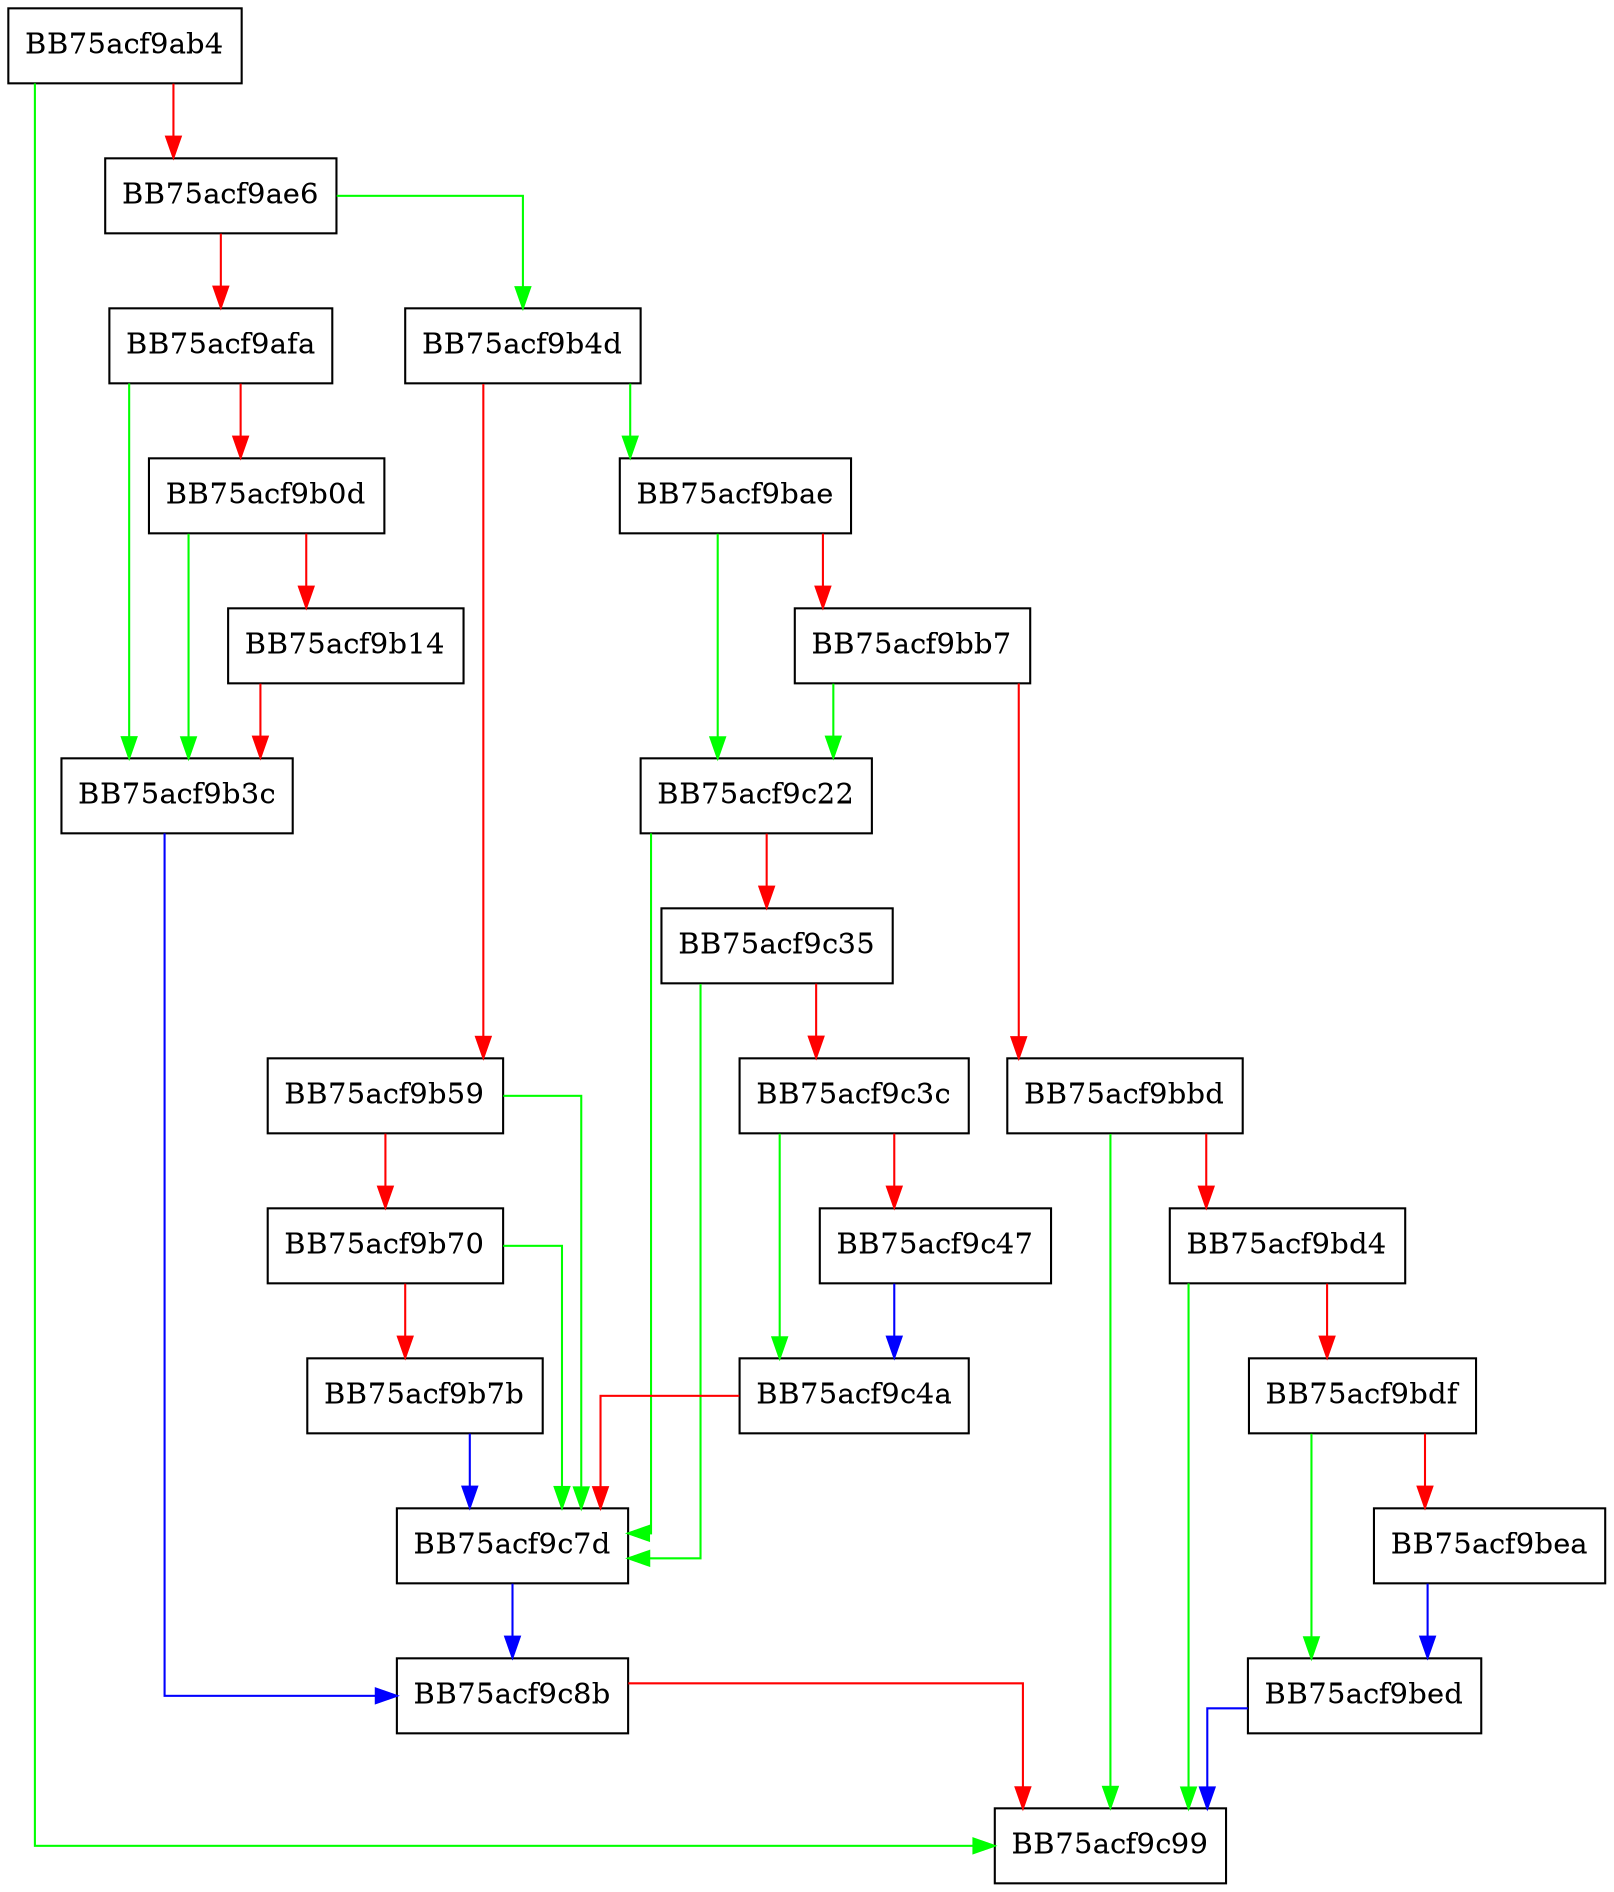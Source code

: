 digraph ValidateDispatchEntry {
  node [shape="box"];
  graph [splines=ortho];
  BB75acf9ab4 -> BB75acf9c99 [color="green"];
  BB75acf9ab4 -> BB75acf9ae6 [color="red"];
  BB75acf9ae6 -> BB75acf9b4d [color="green"];
  BB75acf9ae6 -> BB75acf9afa [color="red"];
  BB75acf9afa -> BB75acf9b3c [color="green"];
  BB75acf9afa -> BB75acf9b0d [color="red"];
  BB75acf9b0d -> BB75acf9b3c [color="green"];
  BB75acf9b0d -> BB75acf9b14 [color="red"];
  BB75acf9b14 -> BB75acf9b3c [color="red"];
  BB75acf9b3c -> BB75acf9c8b [color="blue"];
  BB75acf9b4d -> BB75acf9bae [color="green"];
  BB75acf9b4d -> BB75acf9b59 [color="red"];
  BB75acf9b59 -> BB75acf9c7d [color="green"];
  BB75acf9b59 -> BB75acf9b70 [color="red"];
  BB75acf9b70 -> BB75acf9c7d [color="green"];
  BB75acf9b70 -> BB75acf9b7b [color="red"];
  BB75acf9b7b -> BB75acf9c7d [color="blue"];
  BB75acf9bae -> BB75acf9c22 [color="green"];
  BB75acf9bae -> BB75acf9bb7 [color="red"];
  BB75acf9bb7 -> BB75acf9c22 [color="green"];
  BB75acf9bb7 -> BB75acf9bbd [color="red"];
  BB75acf9bbd -> BB75acf9c99 [color="green"];
  BB75acf9bbd -> BB75acf9bd4 [color="red"];
  BB75acf9bd4 -> BB75acf9c99 [color="green"];
  BB75acf9bd4 -> BB75acf9bdf [color="red"];
  BB75acf9bdf -> BB75acf9bed [color="green"];
  BB75acf9bdf -> BB75acf9bea [color="red"];
  BB75acf9bea -> BB75acf9bed [color="blue"];
  BB75acf9bed -> BB75acf9c99 [color="blue"];
  BB75acf9c22 -> BB75acf9c7d [color="green"];
  BB75acf9c22 -> BB75acf9c35 [color="red"];
  BB75acf9c35 -> BB75acf9c7d [color="green"];
  BB75acf9c35 -> BB75acf9c3c [color="red"];
  BB75acf9c3c -> BB75acf9c4a [color="green"];
  BB75acf9c3c -> BB75acf9c47 [color="red"];
  BB75acf9c47 -> BB75acf9c4a [color="blue"];
  BB75acf9c4a -> BB75acf9c7d [color="red"];
  BB75acf9c7d -> BB75acf9c8b [color="blue"];
  BB75acf9c8b -> BB75acf9c99 [color="red"];
}